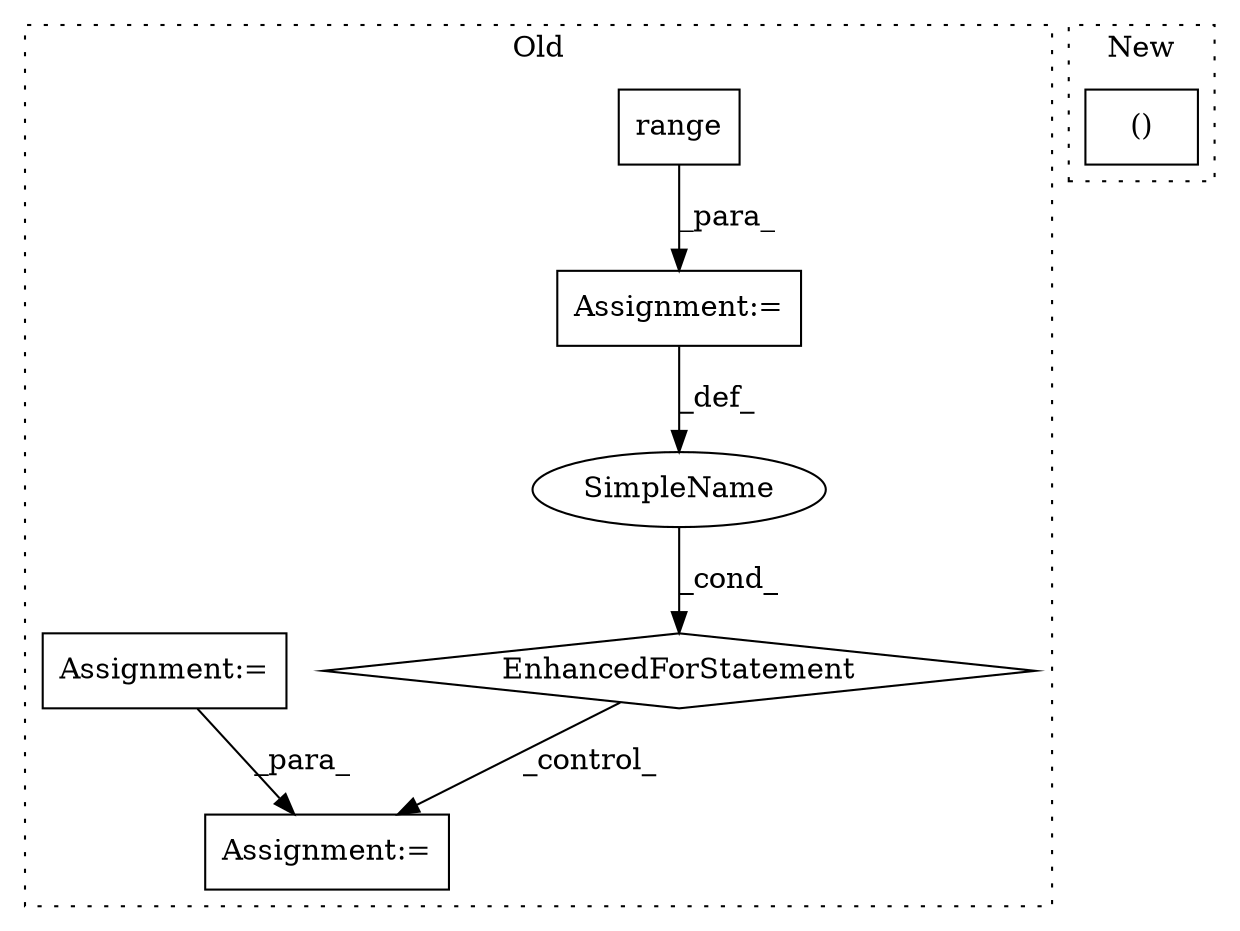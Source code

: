 digraph G {
subgraph cluster0 {
1 [label="EnhancedForStatement" a="70" s="3213,3301" l="57,2" shape="diamond"];
3 [label="Assignment:=" a="7" s="3213,3301" l="57,2" shape="box"];
4 [label="range" a="32" s="3283,3300" l="6,1" shape="box"];
5 [label="SimpleName" a="42" s="3274" l="6" shape="ellipse"];
6 [label="Assignment:=" a="7" s="3319" l="1" shape="box"];
7 [label="Assignment:=" a="7" s="3062" l="1" shape="box"];
label = "Old";
style="dotted";
}
subgraph cluster1 {
2 [label="()" a="106" s="1571" l="29" shape="box"];
label = "New";
style="dotted";
}
1 -> 6 [label="_control_"];
3 -> 5 [label="_def_"];
4 -> 3 [label="_para_"];
5 -> 1 [label="_cond_"];
7 -> 6 [label="_para_"];
}